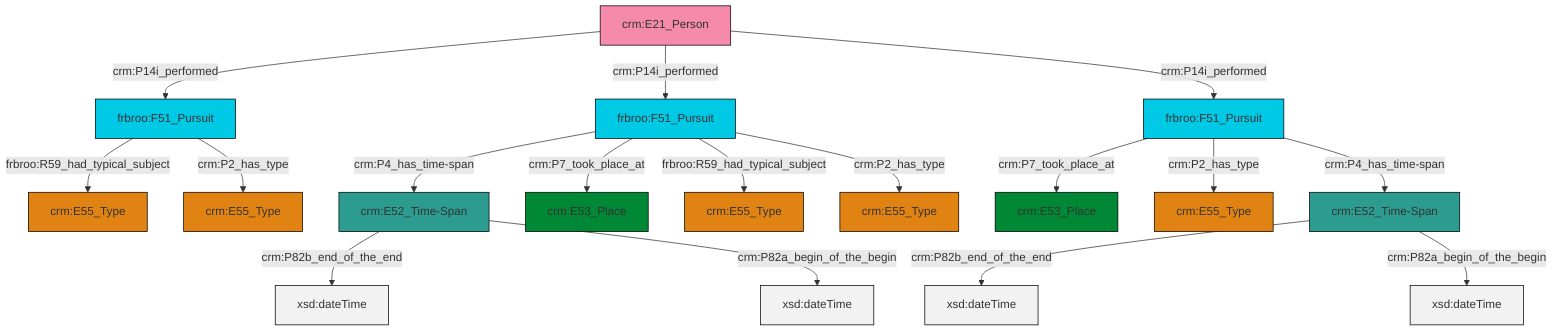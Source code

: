 graph TD
classDef Literal fill:#f2f2f2,stroke:#000000;
classDef CRM_Entity fill:#FFFFFF,stroke:#000000;
classDef Temporal_Entity fill:#00C9E6, stroke:#000000;
classDef Type fill:#E18312, stroke:#000000;
classDef Time-Span fill:#2C9C91, stroke:#000000;
classDef Appellation fill:#FFEB7F, stroke:#000000;
classDef Place fill:#008836, stroke:#000000;
classDef Persistent_Item fill:#B266B2, stroke:#000000;
classDef Conceptual_Object fill:#FFD700, stroke:#000000;
classDef Physical_Thing fill:#D2B48C, stroke:#000000;
classDef Actor fill:#f58aad, stroke:#000000;
classDef PC_Classes fill:#4ce600, stroke:#000000;
classDef Multi fill:#cccccc,stroke:#000000;

2["frbroo:F51_Pursuit"]:::Temporal_Entity -->|crm:P4_has_time-span| 3["crm:E52_Time-Span"]:::Time-Span
4["frbroo:F51_Pursuit"]:::Temporal_Entity -->|frbroo:R59_had_typical_subject| 5["crm:E55_Type"]:::Type
10["crm:E52_Time-Span"]:::Time-Span -->|crm:P82b_end_of_the_end| 11[xsd:dateTime]:::Literal
10["crm:E52_Time-Span"]:::Time-Span -->|crm:P82a_begin_of_the_begin| 14[xsd:dateTime]:::Literal
15["crm:E21_Person"]:::Actor -->|crm:P14i_performed| 4["frbroo:F51_Pursuit"]:::Temporal_Entity
15["crm:E21_Person"]:::Actor -->|crm:P14i_performed| 2["frbroo:F51_Pursuit"]:::Temporal_Entity
0["frbroo:F51_Pursuit"]:::Temporal_Entity -->|crm:P7_took_place_at| 6["crm:E53_Place"]:::Place
0["frbroo:F51_Pursuit"]:::Temporal_Entity -->|crm:P2_has_type| 18["crm:E55_Type"]:::Type
4["frbroo:F51_Pursuit"]:::Temporal_Entity -->|crm:P2_has_type| 12["crm:E55_Type"]:::Type
15["crm:E21_Person"]:::Actor -->|crm:P14i_performed| 0["frbroo:F51_Pursuit"]:::Temporal_Entity
2["frbroo:F51_Pursuit"]:::Temporal_Entity -->|crm:P7_took_place_at| 8["crm:E53_Place"]:::Place
2["frbroo:F51_Pursuit"]:::Temporal_Entity -->|frbroo:R59_had_typical_subject| 23["crm:E55_Type"]:::Type
3["crm:E52_Time-Span"]:::Time-Span -->|crm:P82b_end_of_the_end| 25[xsd:dateTime]:::Literal
2["frbroo:F51_Pursuit"]:::Temporal_Entity -->|crm:P2_has_type| 21["crm:E55_Type"]:::Type
0["frbroo:F51_Pursuit"]:::Temporal_Entity -->|crm:P4_has_time-span| 10["crm:E52_Time-Span"]:::Time-Span
3["crm:E52_Time-Span"]:::Time-Span -->|crm:P82a_begin_of_the_begin| 31[xsd:dateTime]:::Literal